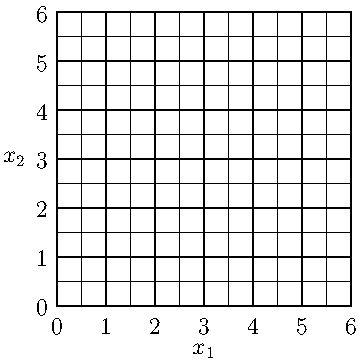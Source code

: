 import graph;
size(180,180);
pen p = opacity(0);
dot((0,0),p);
dot((6,6),p);
pen thin=linewidth(0.5*linewidth());
xaxis("$x_1$",BottomTop,black,
      LeftTicks(begin=false,
                end=false,
                extend=true,
                ptick=thin));
yaxis("$x_2$",LeftRight,black,
      RightTicks(begin=false,
                 end=false,
                 extend=true,
                 ptick=thin));


